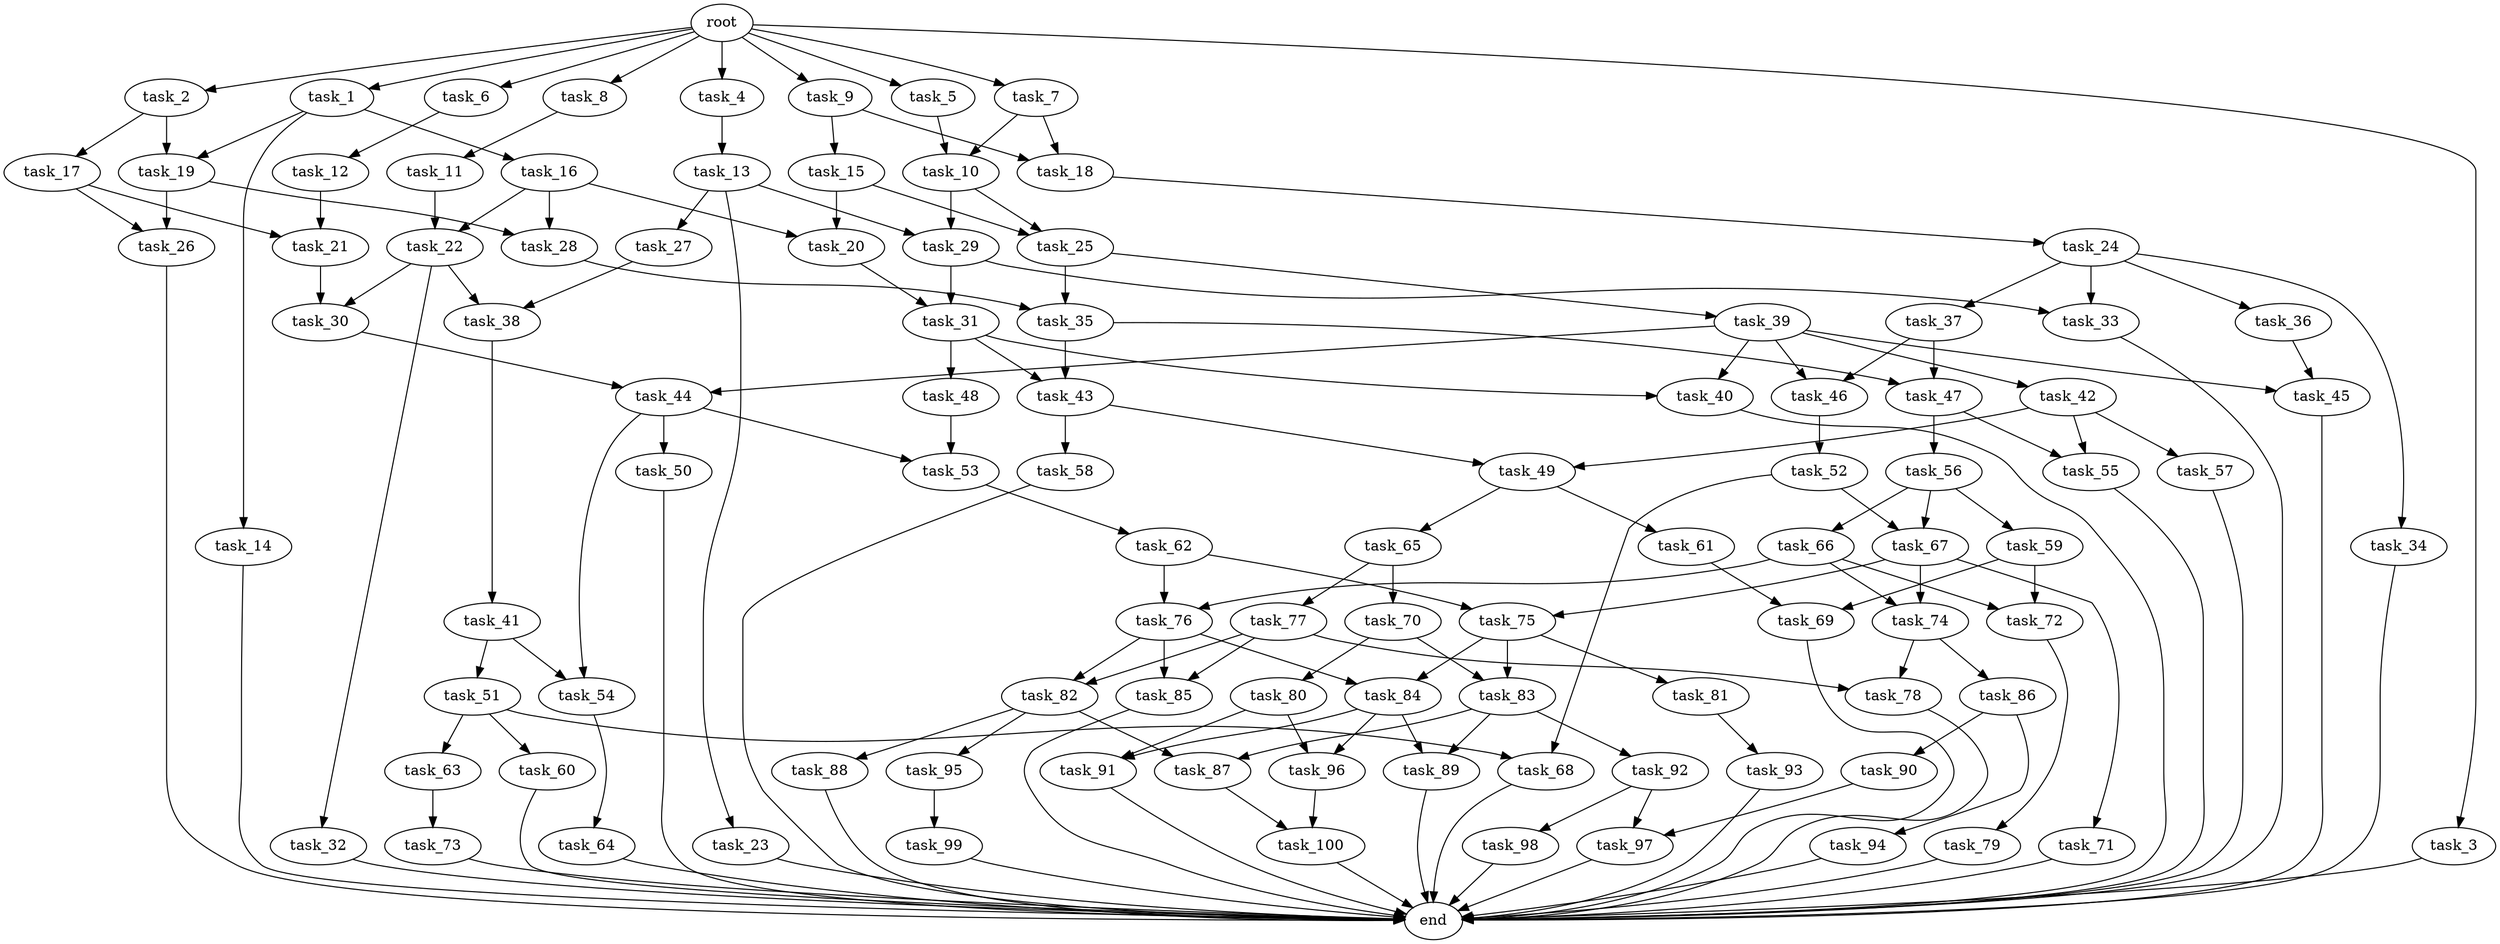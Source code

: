 digraph G {
  task_13 [size="8.303317e+08"];
  task_10 [size="2.043531e+09"];
  task_84 [size="4.201666e+09"];
  task_54 [size="3.087216e+09"];
  task_50 [size="4.301708e+09"];
  task_58 [size="1.119346e+08"];
  task_14 [size="3.937102e+09"];
  root [size="0.000000e+00"];
  task_68 [size="2.095438e+09"];
  task_15 [size="2.920479e+09"];
  task_1 [size="4.453878e+09"];
  task_82 [size="1.235753e+09"];
  task_35 [size="4.104647e+09"];
  task_17 [size="1.362891e+09"];
  task_79 [size="7.652292e+08"];
  task_24 [size="4.599801e+09"];
  task_7 [size="4.438852e+09"];
  task_37 [size="4.816035e+09"];
  task_69 [size="2.268343e+09"];
  task_87 [size="2.357854e+09"];
  task_16 [size="3.638805e+09"];
  task_25 [size="4.037678e+09"];
  task_22 [size="3.863290e+09"];
  task_99 [size="3.492765e+09"];
  task_9 [size="1.365916e+09"];
  task_12 [size="4.098349e+09"];
  task_38 [size="7.980767e+08"];
  task_8 [size="4.190666e+09"];
  task_62 [size="4.127851e+09"];
  task_93 [size="5.361831e+08"];
  task_48 [size="3.213350e+09"];
  task_20 [size="8.451223e+08"];
  task_65 [size="2.632222e+09"];
  task_41 [size="1.101027e+09"];
  task_2 [size="2.532773e+09"];
  task_85 [size="4.406878e+09"];
  task_33 [size="3.750449e+09"];
  task_43 [size="1.749227e+09"];
  task_52 [size="4.261011e+09"];
  task_56 [size="4.161905e+09"];
  task_98 [size="4.495112e+09"];
  task_90 [size="4.047625e+08"];
  task_5 [size="2.770073e+09"];
  task_29 [size="1.591999e+09"];
  task_44 [size="7.691867e+08"];
  task_59 [size="3.375244e+09"];
  task_26 [size="1.919512e+09"];
  task_67 [size="3.792768e+09"];
  task_34 [size="5.045132e+08"];
  task_23 [size="1.287867e+09"];
  task_42 [size="2.008522e+09"];
  task_80 [size="2.434099e+09"];
  task_31 [size="4.812741e+09"];
  task_36 [size="2.500910e+09"];
  task_3 [size="1.496597e+09"];
  task_94 [size="3.513263e+08"];
  task_19 [size="3.967116e+09"];
  task_92 [size="4.355084e+08"];
  task_91 [size="4.399124e+09"];
  task_66 [size="4.842660e+09"];
  task_81 [size="3.002571e+08"];
  task_40 [size="4.629750e+09"];
  task_55 [size="2.927679e+09"];
  task_73 [size="2.551482e+08"];
  task_51 [size="3.383785e+09"];
  task_45 [size="4.173339e+09"];
  task_39 [size="4.073142e+08"];
  task_74 [size="9.551599e+08"];
  task_63 [size="1.353918e+07"];
  task_61 [size="4.534300e+09"];
  task_46 [size="1.136198e+09"];
  task_70 [size="2.799285e+09"];
  task_30 [size="2.678397e+09"];
  task_6 [size="1.993593e+08"];
  task_77 [size="4.289140e+09"];
  task_95 [size="4.148705e+09"];
  task_4 [size="8.940286e+08"];
  task_21 [size="3.789789e+09"];
  task_72 [size="4.864116e+09"];
  task_75 [size="1.332147e+09"];
  task_78 [size="4.678603e+09"];
  task_88 [size="1.520900e+08"];
  task_28 [size="4.594434e+09"];
  task_86 [size="1.403707e+09"];
  task_32 [size="4.848131e+09"];
  task_97 [size="3.735057e+09"];
  task_47 [size="1.194359e+09"];
  end [size="0.000000e+00"];
  task_71 [size="2.634105e+09"];
  task_89 [size="1.366731e+09"];
  task_49 [size="2.696062e+09"];
  task_53 [size="4.769894e+09"];
  task_100 [size="4.940535e+09"];
  task_57 [size="4.685106e+09"];
  task_96 [size="1.027788e+08"];
  task_64 [size="8.040625e+08"];
  task_83 [size="2.368117e+08"];
  task_27 [size="4.483215e+09"];
  task_11 [size="6.168544e+07"];
  task_76 [size="2.496428e+08"];
  task_18 [size="2.171791e+09"];
  task_60 [size="2.866212e+09"];

  task_13 -> task_29 [size="1.660663e+08"];
  task_13 -> task_23 [size="1.660663e+08"];
  task_13 -> task_27 [size="1.660663e+08"];
  task_10 -> task_29 [size="2.043531e+08"];
  task_10 -> task_25 [size="2.043531e+08"];
  task_84 -> task_96 [size="4.201666e+08"];
  task_84 -> task_89 [size="4.201666e+08"];
  task_84 -> task_91 [size="4.201666e+08"];
  task_54 -> task_64 [size="3.087216e+08"];
  task_50 -> end [size="1.000000e-12"];
  task_58 -> end [size="1.000000e-12"];
  task_14 -> end [size="1.000000e-12"];
  root -> task_1 [size="1.000000e-12"];
  root -> task_6 [size="1.000000e-12"];
  root -> task_8 [size="1.000000e-12"];
  root -> task_5 [size="1.000000e-12"];
  root -> task_7 [size="1.000000e-12"];
  root -> task_3 [size="1.000000e-12"];
  root -> task_4 [size="1.000000e-12"];
  root -> task_9 [size="1.000000e-12"];
  root -> task_2 [size="1.000000e-12"];
  task_68 -> end [size="1.000000e-12"];
  task_15 -> task_20 [size="5.840957e+08"];
  task_15 -> task_25 [size="5.840957e+08"];
  task_1 -> task_14 [size="8.907755e+08"];
  task_1 -> task_19 [size="8.907755e+08"];
  task_1 -> task_16 [size="8.907755e+08"];
  task_82 -> task_95 [size="1.235753e+08"];
  task_82 -> task_87 [size="1.235753e+08"];
  task_82 -> task_88 [size="1.235753e+08"];
  task_35 -> task_47 [size="4.104647e+08"];
  task_35 -> task_43 [size="4.104647e+08"];
  task_17 -> task_21 [size="2.725781e+08"];
  task_17 -> task_26 [size="2.725781e+08"];
  task_79 -> end [size="1.000000e-12"];
  task_24 -> task_34 [size="9.199602e+08"];
  task_24 -> task_36 [size="9.199602e+08"];
  task_24 -> task_33 [size="9.199602e+08"];
  task_24 -> task_37 [size="9.199602e+08"];
  task_7 -> task_18 [size="8.877705e+08"];
  task_7 -> task_10 [size="8.877705e+08"];
  task_37 -> task_47 [size="9.632069e+08"];
  task_37 -> task_46 [size="9.632069e+08"];
  task_69 -> end [size="1.000000e-12"];
  task_87 -> task_100 [size="2.357854e+08"];
  task_16 -> task_20 [size="7.277611e+08"];
  task_16 -> task_28 [size="7.277611e+08"];
  task_16 -> task_22 [size="7.277611e+08"];
  task_25 -> task_39 [size="4.037678e+08"];
  task_25 -> task_35 [size="4.037678e+08"];
  task_22 -> task_32 [size="3.863290e+08"];
  task_22 -> task_30 [size="3.863290e+08"];
  task_22 -> task_38 [size="3.863290e+08"];
  task_99 -> end [size="1.000000e-12"];
  task_9 -> task_15 [size="2.731831e+08"];
  task_9 -> task_18 [size="2.731831e+08"];
  task_12 -> task_21 [size="8.196699e+08"];
  task_38 -> task_41 [size="7.980767e+07"];
  task_8 -> task_11 [size="8.381331e+08"];
  task_62 -> task_75 [size="8.255702e+08"];
  task_62 -> task_76 [size="8.255702e+08"];
  task_93 -> end [size="1.000000e-12"];
  task_48 -> task_53 [size="6.426699e+08"];
  task_20 -> task_31 [size="8.451223e+07"];
  task_65 -> task_77 [size="5.264443e+08"];
  task_65 -> task_70 [size="5.264443e+08"];
  task_41 -> task_51 [size="2.202053e+08"];
  task_41 -> task_54 [size="2.202053e+08"];
  task_2 -> task_17 [size="5.065546e+08"];
  task_2 -> task_19 [size="5.065546e+08"];
  task_85 -> end [size="1.000000e-12"];
  task_33 -> end [size="1.000000e-12"];
  task_43 -> task_49 [size="1.749227e+08"];
  task_43 -> task_58 [size="1.749227e+08"];
  task_52 -> task_67 [size="8.522022e+08"];
  task_52 -> task_68 [size="8.522022e+08"];
  task_56 -> task_67 [size="8.323810e+08"];
  task_56 -> task_66 [size="8.323810e+08"];
  task_56 -> task_59 [size="8.323810e+08"];
  task_98 -> end [size="1.000000e-12"];
  task_90 -> task_97 [size="8.095250e+07"];
  task_5 -> task_10 [size="5.540146e+08"];
  task_29 -> task_31 [size="1.591999e+08"];
  task_29 -> task_33 [size="1.591999e+08"];
  task_44 -> task_50 [size="7.691867e+07"];
  task_44 -> task_53 [size="7.691867e+07"];
  task_44 -> task_54 [size="7.691867e+07"];
  task_59 -> task_69 [size="6.750488e+08"];
  task_59 -> task_72 [size="6.750488e+08"];
  task_26 -> end [size="1.000000e-12"];
  task_67 -> task_74 [size="3.792768e+08"];
  task_67 -> task_75 [size="3.792768e+08"];
  task_67 -> task_71 [size="3.792768e+08"];
  task_34 -> end [size="1.000000e-12"];
  task_23 -> end [size="1.000000e-12"];
  task_42 -> task_49 [size="4.017045e+08"];
  task_42 -> task_55 [size="4.017045e+08"];
  task_42 -> task_57 [size="4.017045e+08"];
  task_80 -> task_96 [size="4.868198e+08"];
  task_80 -> task_91 [size="4.868198e+08"];
  task_31 -> task_40 [size="4.812741e+08"];
  task_31 -> task_48 [size="4.812741e+08"];
  task_31 -> task_43 [size="4.812741e+08"];
  task_36 -> task_45 [size="5.001821e+08"];
  task_3 -> end [size="1.000000e-12"];
  task_94 -> end [size="1.000000e-12"];
  task_19 -> task_28 [size="3.967116e+08"];
  task_19 -> task_26 [size="3.967116e+08"];
  task_92 -> task_97 [size="8.710168e+07"];
  task_92 -> task_98 [size="8.710168e+07"];
  task_91 -> end [size="1.000000e-12"];
  task_66 -> task_74 [size="9.685320e+08"];
  task_66 -> task_76 [size="9.685320e+08"];
  task_66 -> task_72 [size="9.685320e+08"];
  task_81 -> task_93 [size="6.005141e+07"];
  task_40 -> end [size="1.000000e-12"];
  task_55 -> end [size="1.000000e-12"];
  task_73 -> end [size="1.000000e-12"];
  task_51 -> task_63 [size="6.767571e+08"];
  task_51 -> task_60 [size="6.767571e+08"];
  task_51 -> task_68 [size="6.767571e+08"];
  task_45 -> end [size="1.000000e-12"];
  task_39 -> task_45 [size="8.146285e+07"];
  task_39 -> task_40 [size="8.146285e+07"];
  task_39 -> task_42 [size="8.146285e+07"];
  task_39 -> task_44 [size="8.146285e+07"];
  task_39 -> task_46 [size="8.146285e+07"];
  task_74 -> task_78 [size="9.551599e+07"];
  task_74 -> task_86 [size="9.551599e+07"];
  task_63 -> task_73 [size="2.707836e+06"];
  task_61 -> task_69 [size="9.068600e+08"];
  task_46 -> task_52 [size="1.136198e+08"];
  task_70 -> task_83 [size="5.598569e+08"];
  task_70 -> task_80 [size="5.598569e+08"];
  task_30 -> task_44 [size="2.678397e+08"];
  task_6 -> task_12 [size="3.987186e+07"];
  task_77 -> task_78 [size="8.578279e+08"];
  task_77 -> task_85 [size="8.578279e+08"];
  task_77 -> task_82 [size="8.578279e+08"];
  task_95 -> task_99 [size="8.297411e+08"];
  task_4 -> task_13 [size="1.788057e+08"];
  task_21 -> task_30 [size="3.789789e+08"];
  task_72 -> task_79 [size="4.864116e+08"];
  task_75 -> task_81 [size="1.332147e+08"];
  task_75 -> task_83 [size="1.332147e+08"];
  task_75 -> task_84 [size="1.332147e+08"];
  task_78 -> end [size="1.000000e-12"];
  task_88 -> end [size="1.000000e-12"];
  task_28 -> task_35 [size="4.594434e+08"];
  task_86 -> task_94 [size="2.807414e+08"];
  task_86 -> task_90 [size="2.807414e+08"];
  task_32 -> end [size="1.000000e-12"];
  task_97 -> end [size="1.000000e-12"];
  task_47 -> task_55 [size="1.194359e+08"];
  task_47 -> task_56 [size="1.194359e+08"];
  task_71 -> end [size="1.000000e-12"];
  task_89 -> end [size="1.000000e-12"];
  task_49 -> task_65 [size="2.696062e+08"];
  task_49 -> task_61 [size="2.696062e+08"];
  task_53 -> task_62 [size="4.769894e+08"];
  task_100 -> end [size="1.000000e-12"];
  task_57 -> end [size="1.000000e-12"];
  task_96 -> task_100 [size="1.027788e+07"];
  task_64 -> end [size="1.000000e-12"];
  task_83 -> task_87 [size="2.368117e+07"];
  task_83 -> task_92 [size="2.368117e+07"];
  task_83 -> task_89 [size="2.368117e+07"];
  task_27 -> task_38 [size="8.966431e+08"];
  task_11 -> task_22 [size="1.233709e+07"];
  task_76 -> task_85 [size="2.496428e+07"];
  task_76 -> task_84 [size="2.496428e+07"];
  task_76 -> task_82 [size="2.496428e+07"];
  task_18 -> task_24 [size="2.171791e+08"];
  task_60 -> end [size="1.000000e-12"];
}
